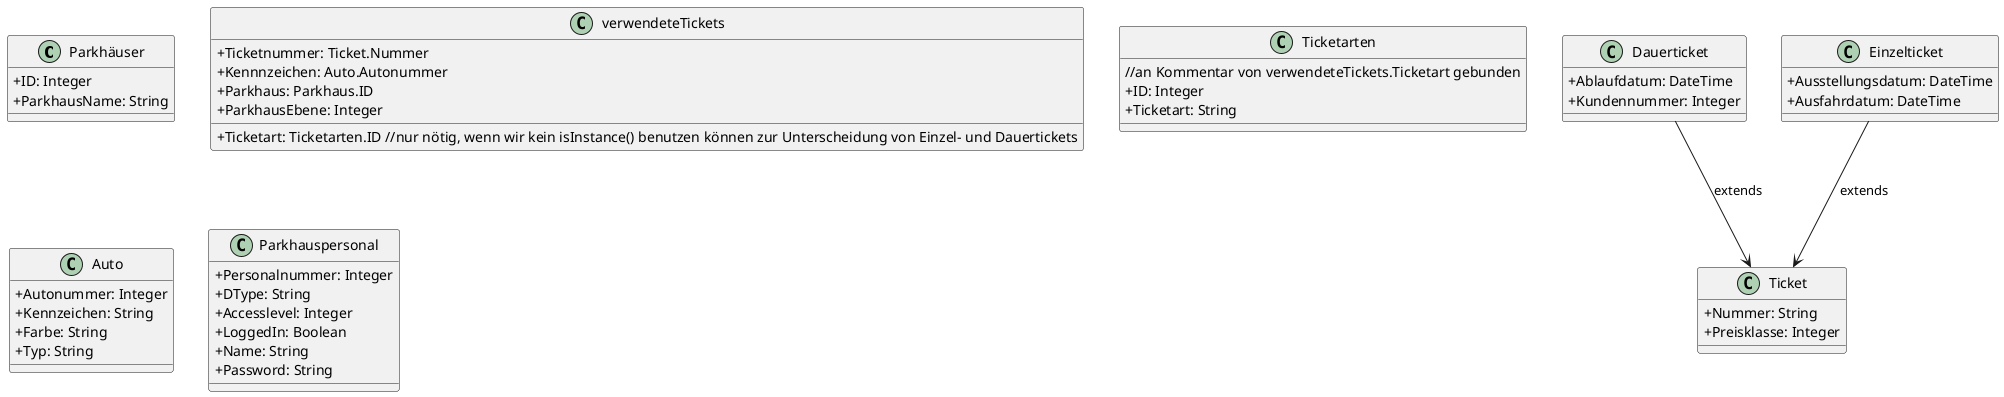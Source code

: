 @startuml
skinparam classAttributeIconSize 0

class Parkhäuser {
  +ID: Integer
  +ParkhausName: String
}

class Ticket {
  +Nummer: String
  +Preisklasse: Integer
}

class Dauerticket{
  +Ablaufdatum: DateTime
  +Kundennummer: Integer
}

class Einzelticket {
  +Ausstellungsdatum: DateTime
  +Ausfahrdatum: DateTime
}

class verwendeteTickets {
  +Ticketnummer: Ticket.Nummer
  +Ticketart: Ticketarten.ID //nur nötig, wenn wir kein isInstance() benutzen können zur Unterscheidung von Einzel- und Dauertickets
  +Kennnzeichen: Auto.Autonummer
  +Parkhaus: Parkhaus.ID
  +ParkhausEbene: Integer
}

class Ticketarten {
  //an Kommentar von verwendeteTickets.Ticketart gebunden
  +ID: Integer
  +Ticketart: String
}

class Auto {
  +Autonummer: Integer
  +Kennzeichen: String
  +Farbe: String
  +Typ: String
}

class Parkhauspersonal {
  +Personalnummer: Integer
  +DType: String
  +Accesslevel: Integer
  +LoggedIn: Boolean
  +Name: String
  +Password: String
}

Dauerticket --> Ticket: extends
Einzelticket --> Ticket: extends
@enduml
